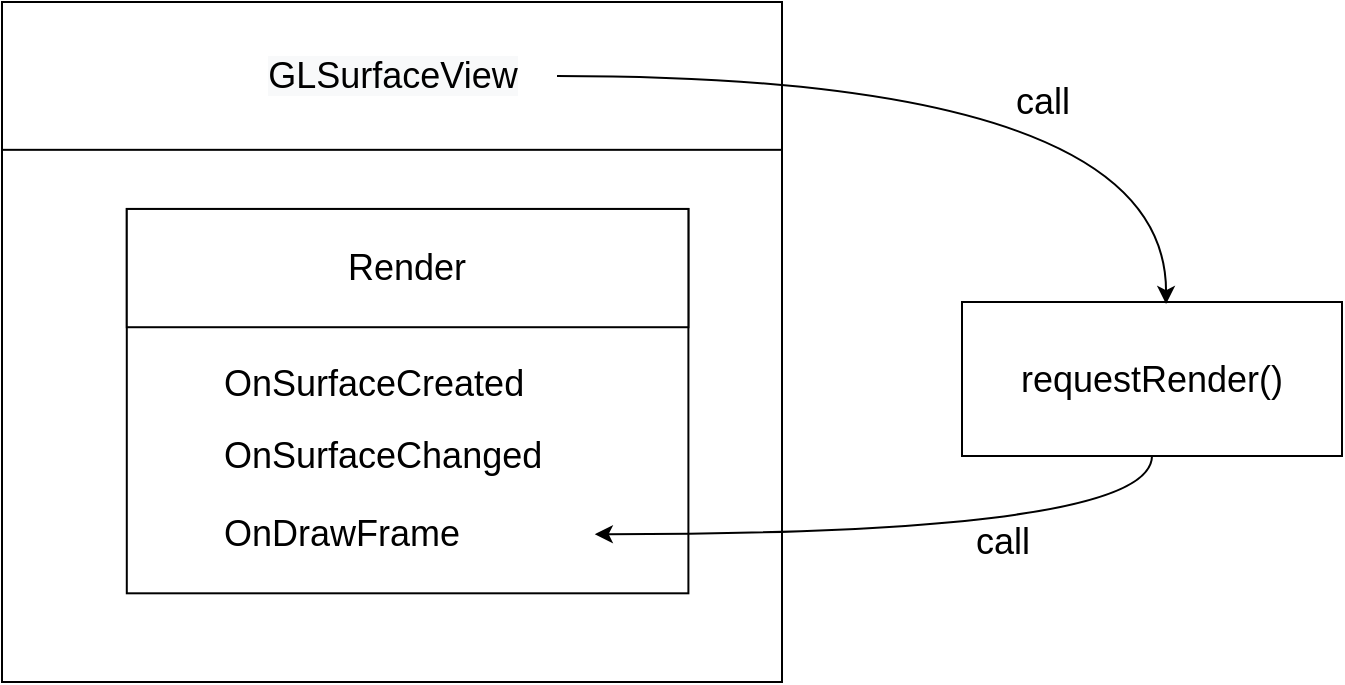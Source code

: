 <mxfile version="14.5.1" type="device"><diagram id="PQ6Ulz7D8DZwF-8GlSdR" name="第 1 页"><mxGraphModel dx="1106" dy="795" grid="1" gridSize="10" guides="1" tooltips="1" connect="1" arrows="1" fold="1" page="1" pageScale="1" pageWidth="2336" pageHeight="1654" math="0" shadow="0"><root><mxCell id="0"/><mxCell id="1" parent="0"/><mxCell id="0-qq_Xq5mXyAoFAJY9Jc-9" value="" style="group;fontSize=18;" vertex="1" connectable="0" parent="1"><mxGeometry x="150" y="220" width="390" height="340" as="geometry"/></mxCell><mxCell id="0-qq_Xq5mXyAoFAJY9Jc-2" value="" style="rounded=0;whiteSpace=wrap;html=1;fontSize=18;" vertex="1" parent="0-qq_Xq5mXyAoFAJY9Jc-9"><mxGeometry width="390" height="340.0" as="geometry"/></mxCell><mxCell id="0-qq_Xq5mXyAoFAJY9Jc-3" value="" style="rounded=0;whiteSpace=wrap;html=1;fontSize=18;" vertex="1" parent="0-qq_Xq5mXyAoFAJY9Jc-9"><mxGeometry width="390" height="73.913" as="geometry"/></mxCell><mxCell id="0-qq_Xq5mXyAoFAJY9Jc-4" value="" style="rounded=0;whiteSpace=wrap;html=1;fontSize=18;" vertex="1" parent="0-qq_Xq5mXyAoFAJY9Jc-9"><mxGeometry x="62.4" y="103.478" width="280.8" height="192.174" as="geometry"/></mxCell><mxCell id="0-qq_Xq5mXyAoFAJY9Jc-5" value="Render" style="rounded=0;whiteSpace=wrap;html=1;fontSize=18;" vertex="1" parent="0-qq_Xq5mXyAoFAJY9Jc-9"><mxGeometry x="62.4" y="103.478" width="280.8" height="59.13" as="geometry"/></mxCell><mxCell id="0-qq_Xq5mXyAoFAJY9Jc-6" value="OnSurfaceCreated" style="text;html=1;strokeColor=none;fillColor=none;align=left;verticalAlign=middle;whiteSpace=wrap;rounded=0;fontSize=18;" vertex="1" parent="0-qq_Xq5mXyAoFAJY9Jc-9"><mxGeometry x="109.2" y="175.913" width="187.2" height="29.565" as="geometry"/></mxCell><mxCell id="0-qq_Xq5mXyAoFAJY9Jc-7" value="OnSurfaceChanged" style="text;html=1;strokeColor=none;fillColor=none;align=left;verticalAlign=middle;whiteSpace=wrap;rounded=0;fontSize=18;" vertex="1" parent="0-qq_Xq5mXyAoFAJY9Jc-9"><mxGeometry x="109.2" y="211.826" width="187.2" height="29.565" as="geometry"/></mxCell><mxCell id="0-qq_Xq5mXyAoFAJY9Jc-8" value="OnDrawFrame" style="text;html=1;strokeColor=none;fillColor=none;align=left;verticalAlign=middle;whiteSpace=wrap;rounded=0;fontSize=18;" vertex="1" parent="0-qq_Xq5mXyAoFAJY9Jc-9"><mxGeometry x="109.2" y="251.304" width="187.2" height="29.565" as="geometry"/></mxCell><mxCell id="0-qq_Xq5mXyAoFAJY9Jc-14" value="&lt;meta charset=&quot;utf-8&quot;&gt;&lt;span style=&quot;color: rgb(0, 0, 0); font-family: helvetica; font-size: 18px; font-style: normal; font-weight: 400; letter-spacing: normal; text-align: center; text-indent: 0px; text-transform: none; word-spacing: 0px; background-color: rgb(248, 249, 250); display: inline; float: none;&quot;&gt;GLSurfaceView&lt;/span&gt;" style="text;html=1;strokeColor=none;fillColor=none;align=center;verticalAlign=middle;whiteSpace=wrap;rounded=0;fontSize=18;" vertex="1" parent="0-qq_Xq5mXyAoFAJY9Jc-9"><mxGeometry x="112.5" y="20.46" width="165" height="33" as="geometry"/></mxCell><mxCell id="0-qq_Xq5mXyAoFAJY9Jc-11" style="edgeStyle=orthogonalEdgeStyle;rounded=0;orthogonalLoop=1;jettySize=auto;html=1;entryX=1;entryY=0.5;entryDx=0;entryDy=0;fontSize=18;exitX=0.5;exitY=1;exitDx=0;exitDy=0;curved=1;" edge="1" parent="1" source="0-qq_Xq5mXyAoFAJY9Jc-10" target="0-qq_Xq5mXyAoFAJY9Jc-8"><mxGeometry relative="1" as="geometry"><mxPoint x="710" y="450" as="sourcePoint"/></mxGeometry></mxCell><mxCell id="0-qq_Xq5mXyAoFAJY9Jc-10" value="requestRender()" style="rounded=0;whiteSpace=wrap;html=1;fontSize=18;" vertex="1" parent="1"><mxGeometry x="630" y="370" width="190" height="77" as="geometry"/></mxCell><mxCell id="0-qq_Xq5mXyAoFAJY9Jc-12" value="call" style="text;html=1;align=center;verticalAlign=middle;resizable=0;points=[];autosize=1;fontSize=18;" vertex="1" parent="1"><mxGeometry x="630" y="475" width="40" height="30" as="geometry"/></mxCell><mxCell id="0-qq_Xq5mXyAoFAJY9Jc-13" style="edgeStyle=orthogonalEdgeStyle;curved=1;rounded=0;orthogonalLoop=1;jettySize=auto;html=1;fontSize=18;exitX=1;exitY=0.5;exitDx=0;exitDy=0;entryX=0.537;entryY=0.013;entryDx=0;entryDy=0;entryPerimeter=0;" edge="1" parent="1" source="0-qq_Xq5mXyAoFAJY9Jc-14" target="0-qq_Xq5mXyAoFAJY9Jc-10"><mxGeometry relative="1" as="geometry"><mxPoint x="730" y="360" as="targetPoint"/></mxGeometry></mxCell><mxCell id="0-qq_Xq5mXyAoFAJY9Jc-15" value="call" style="text;html=1;align=center;verticalAlign=middle;resizable=0;points=[];autosize=1;fontSize=18;" vertex="1" parent="1"><mxGeometry x="650" y="255" width="40" height="30" as="geometry"/></mxCell></root></mxGraphModel></diagram></mxfile>